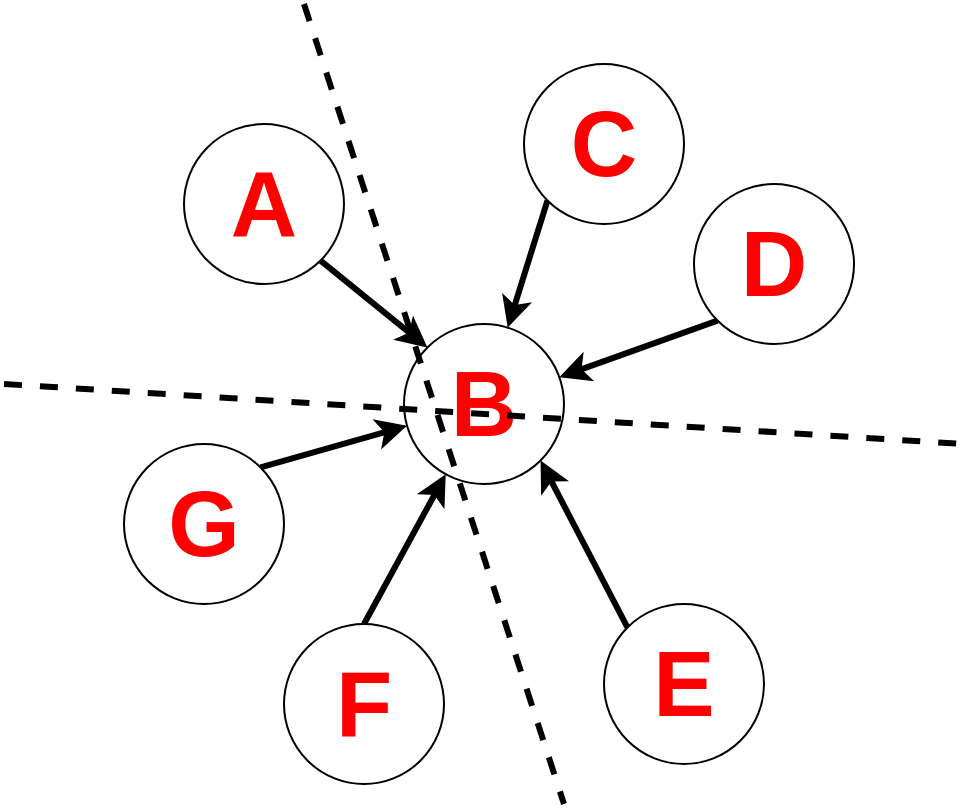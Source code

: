 <mxfile version="24.8.3">
  <diagram name="第 1 页" id="FYMbNEgqw2H-2m_HZPsc">
    <mxGraphModel dx="1386" dy="818" grid="1" gridSize="10" guides="1" tooltips="1" connect="1" arrows="1" fold="1" page="1" pageScale="1" pageWidth="827" pageHeight="1169" math="0" shadow="0">
      <root>
        <mxCell id="0" />
        <mxCell id="1" parent="0" />
        <mxCell id="Ttxw39PILeQOKgvL27uN-1" value="B" style="ellipse;whiteSpace=wrap;html=1;aspect=fixed;fontSize=46;fontColor=#FF0000;fontStyle=1;verticalAlign=middle;" vertex="1" parent="1">
          <mxGeometry x="350" y="340" width="80" height="80" as="geometry" />
        </mxCell>
        <mxCell id="Ttxw39PILeQOKgvL27uN-8" style="rounded=0;orthogonalLoop=1;jettySize=auto;html=1;exitX=1;exitY=1;exitDx=0;exitDy=0;entryX=0;entryY=0;entryDx=0;entryDy=0;strokeWidth=3;" edge="1" parent="1" source="Ttxw39PILeQOKgvL27uN-2" target="Ttxw39PILeQOKgvL27uN-1">
          <mxGeometry relative="1" as="geometry" />
        </mxCell>
        <mxCell id="Ttxw39PILeQOKgvL27uN-2" value="A" style="ellipse;whiteSpace=wrap;html=1;aspect=fixed;fontSize=46;fontColor=#FF0000;fontStyle=1;verticalAlign=middle;" vertex="1" parent="1">
          <mxGeometry x="240" y="240" width="80" height="80" as="geometry" />
        </mxCell>
        <mxCell id="Ttxw39PILeQOKgvL27uN-9" style="edgeStyle=none;shape=connector;rounded=0;orthogonalLoop=1;jettySize=auto;html=1;exitX=0;exitY=1;exitDx=0;exitDy=0;strokeColor=default;strokeWidth=3;align=center;verticalAlign=middle;fontFamily=Helvetica;fontSize=11;fontColor=default;labelBackgroundColor=default;endArrow=classic;" edge="1" parent="1" source="Ttxw39PILeQOKgvL27uN-3" target="Ttxw39PILeQOKgvL27uN-1">
          <mxGeometry relative="1" as="geometry" />
        </mxCell>
        <mxCell id="Ttxw39PILeQOKgvL27uN-3" value="C" style="ellipse;whiteSpace=wrap;html=1;aspect=fixed;fontSize=46;fontColor=#FF0000;fontStyle=1;verticalAlign=middle;" vertex="1" parent="1">
          <mxGeometry x="410" y="210" width="80" height="80" as="geometry" />
        </mxCell>
        <mxCell id="Ttxw39PILeQOKgvL27uN-10" style="edgeStyle=none;shape=connector;rounded=0;orthogonalLoop=1;jettySize=auto;html=1;exitX=0;exitY=1;exitDx=0;exitDy=0;strokeColor=default;strokeWidth=3;align=center;verticalAlign=middle;fontFamily=Helvetica;fontSize=11;fontColor=default;labelBackgroundColor=default;endArrow=classic;" edge="1" parent="1" source="Ttxw39PILeQOKgvL27uN-4" target="Ttxw39PILeQOKgvL27uN-1">
          <mxGeometry relative="1" as="geometry" />
        </mxCell>
        <mxCell id="Ttxw39PILeQOKgvL27uN-4" value="D" style="ellipse;whiteSpace=wrap;html=1;aspect=fixed;fontSize=46;fontColor=#FF0000;fontStyle=1;verticalAlign=middle;" vertex="1" parent="1">
          <mxGeometry x="495" y="270" width="80" height="80" as="geometry" />
        </mxCell>
        <mxCell id="Ttxw39PILeQOKgvL27uN-11" style="edgeStyle=none;shape=connector;rounded=0;orthogonalLoop=1;jettySize=auto;html=1;exitX=0;exitY=0;exitDx=0;exitDy=0;entryX=1;entryY=1;entryDx=0;entryDy=0;strokeColor=default;strokeWidth=3;align=center;verticalAlign=middle;fontFamily=Helvetica;fontSize=11;fontColor=default;labelBackgroundColor=default;endArrow=classic;" edge="1" parent="1" source="Ttxw39PILeQOKgvL27uN-5" target="Ttxw39PILeQOKgvL27uN-1">
          <mxGeometry relative="1" as="geometry" />
        </mxCell>
        <mxCell id="Ttxw39PILeQOKgvL27uN-5" value="E" style="ellipse;whiteSpace=wrap;html=1;aspect=fixed;fontSize=46;fontColor=#FF0000;fontStyle=1;verticalAlign=middle;" vertex="1" parent="1">
          <mxGeometry x="450" y="480" width="80" height="80" as="geometry" />
        </mxCell>
        <mxCell id="Ttxw39PILeQOKgvL27uN-12" style="edgeStyle=none;shape=connector;rounded=0;orthogonalLoop=1;jettySize=auto;html=1;exitX=0.5;exitY=0;exitDx=0;exitDy=0;strokeColor=default;strokeWidth=3;align=center;verticalAlign=middle;fontFamily=Helvetica;fontSize=11;fontColor=default;labelBackgroundColor=default;endArrow=classic;" edge="1" parent="1" source="Ttxw39PILeQOKgvL27uN-6" target="Ttxw39PILeQOKgvL27uN-1">
          <mxGeometry relative="1" as="geometry" />
        </mxCell>
        <mxCell id="Ttxw39PILeQOKgvL27uN-6" value="F" style="ellipse;whiteSpace=wrap;html=1;aspect=fixed;fontSize=46;fontColor=#FF0000;fontStyle=1;verticalAlign=middle;" vertex="1" parent="1">
          <mxGeometry x="290" y="490" width="80" height="80" as="geometry" />
        </mxCell>
        <mxCell id="Ttxw39PILeQOKgvL27uN-13" style="edgeStyle=none;shape=connector;rounded=0;orthogonalLoop=1;jettySize=auto;html=1;exitX=1;exitY=0;exitDx=0;exitDy=0;strokeColor=default;strokeWidth=3;align=center;verticalAlign=middle;fontFamily=Helvetica;fontSize=11;fontColor=default;labelBackgroundColor=default;endArrow=classic;" edge="1" parent="1" source="Ttxw39PILeQOKgvL27uN-7" target="Ttxw39PILeQOKgvL27uN-1">
          <mxGeometry relative="1" as="geometry" />
        </mxCell>
        <mxCell id="Ttxw39PILeQOKgvL27uN-7" value="G" style="ellipse;whiteSpace=wrap;html=1;aspect=fixed;fontSize=46;fontColor=#FF0000;fontStyle=1;verticalAlign=middle;" vertex="1" parent="1">
          <mxGeometry x="210" y="400" width="80" height="80" as="geometry" />
        </mxCell>
        <mxCell id="Ttxw39PILeQOKgvL27uN-14" value="" style="endArrow=none;dashed=1;html=1;rounded=0;strokeColor=default;strokeWidth=3;align=center;verticalAlign=middle;fontFamily=Helvetica;fontSize=11;fontColor=default;labelBackgroundColor=default;" edge="1" parent="1">
          <mxGeometry width="50" height="50" relative="1" as="geometry">
            <mxPoint x="150" y="370" as="sourcePoint" />
            <mxPoint x="630" y="400" as="targetPoint" />
          </mxGeometry>
        </mxCell>
        <mxCell id="Ttxw39PILeQOKgvL27uN-15" value="" style="endArrow=none;dashed=1;html=1;rounded=0;strokeColor=default;strokeWidth=3;align=center;verticalAlign=middle;fontFamily=Helvetica;fontSize=11;fontColor=default;labelBackgroundColor=default;" edge="1" parent="1">
          <mxGeometry width="50" height="50" relative="1" as="geometry">
            <mxPoint x="300" y="180" as="sourcePoint" />
            <mxPoint x="430" y="580" as="targetPoint" />
          </mxGeometry>
        </mxCell>
      </root>
    </mxGraphModel>
  </diagram>
</mxfile>
